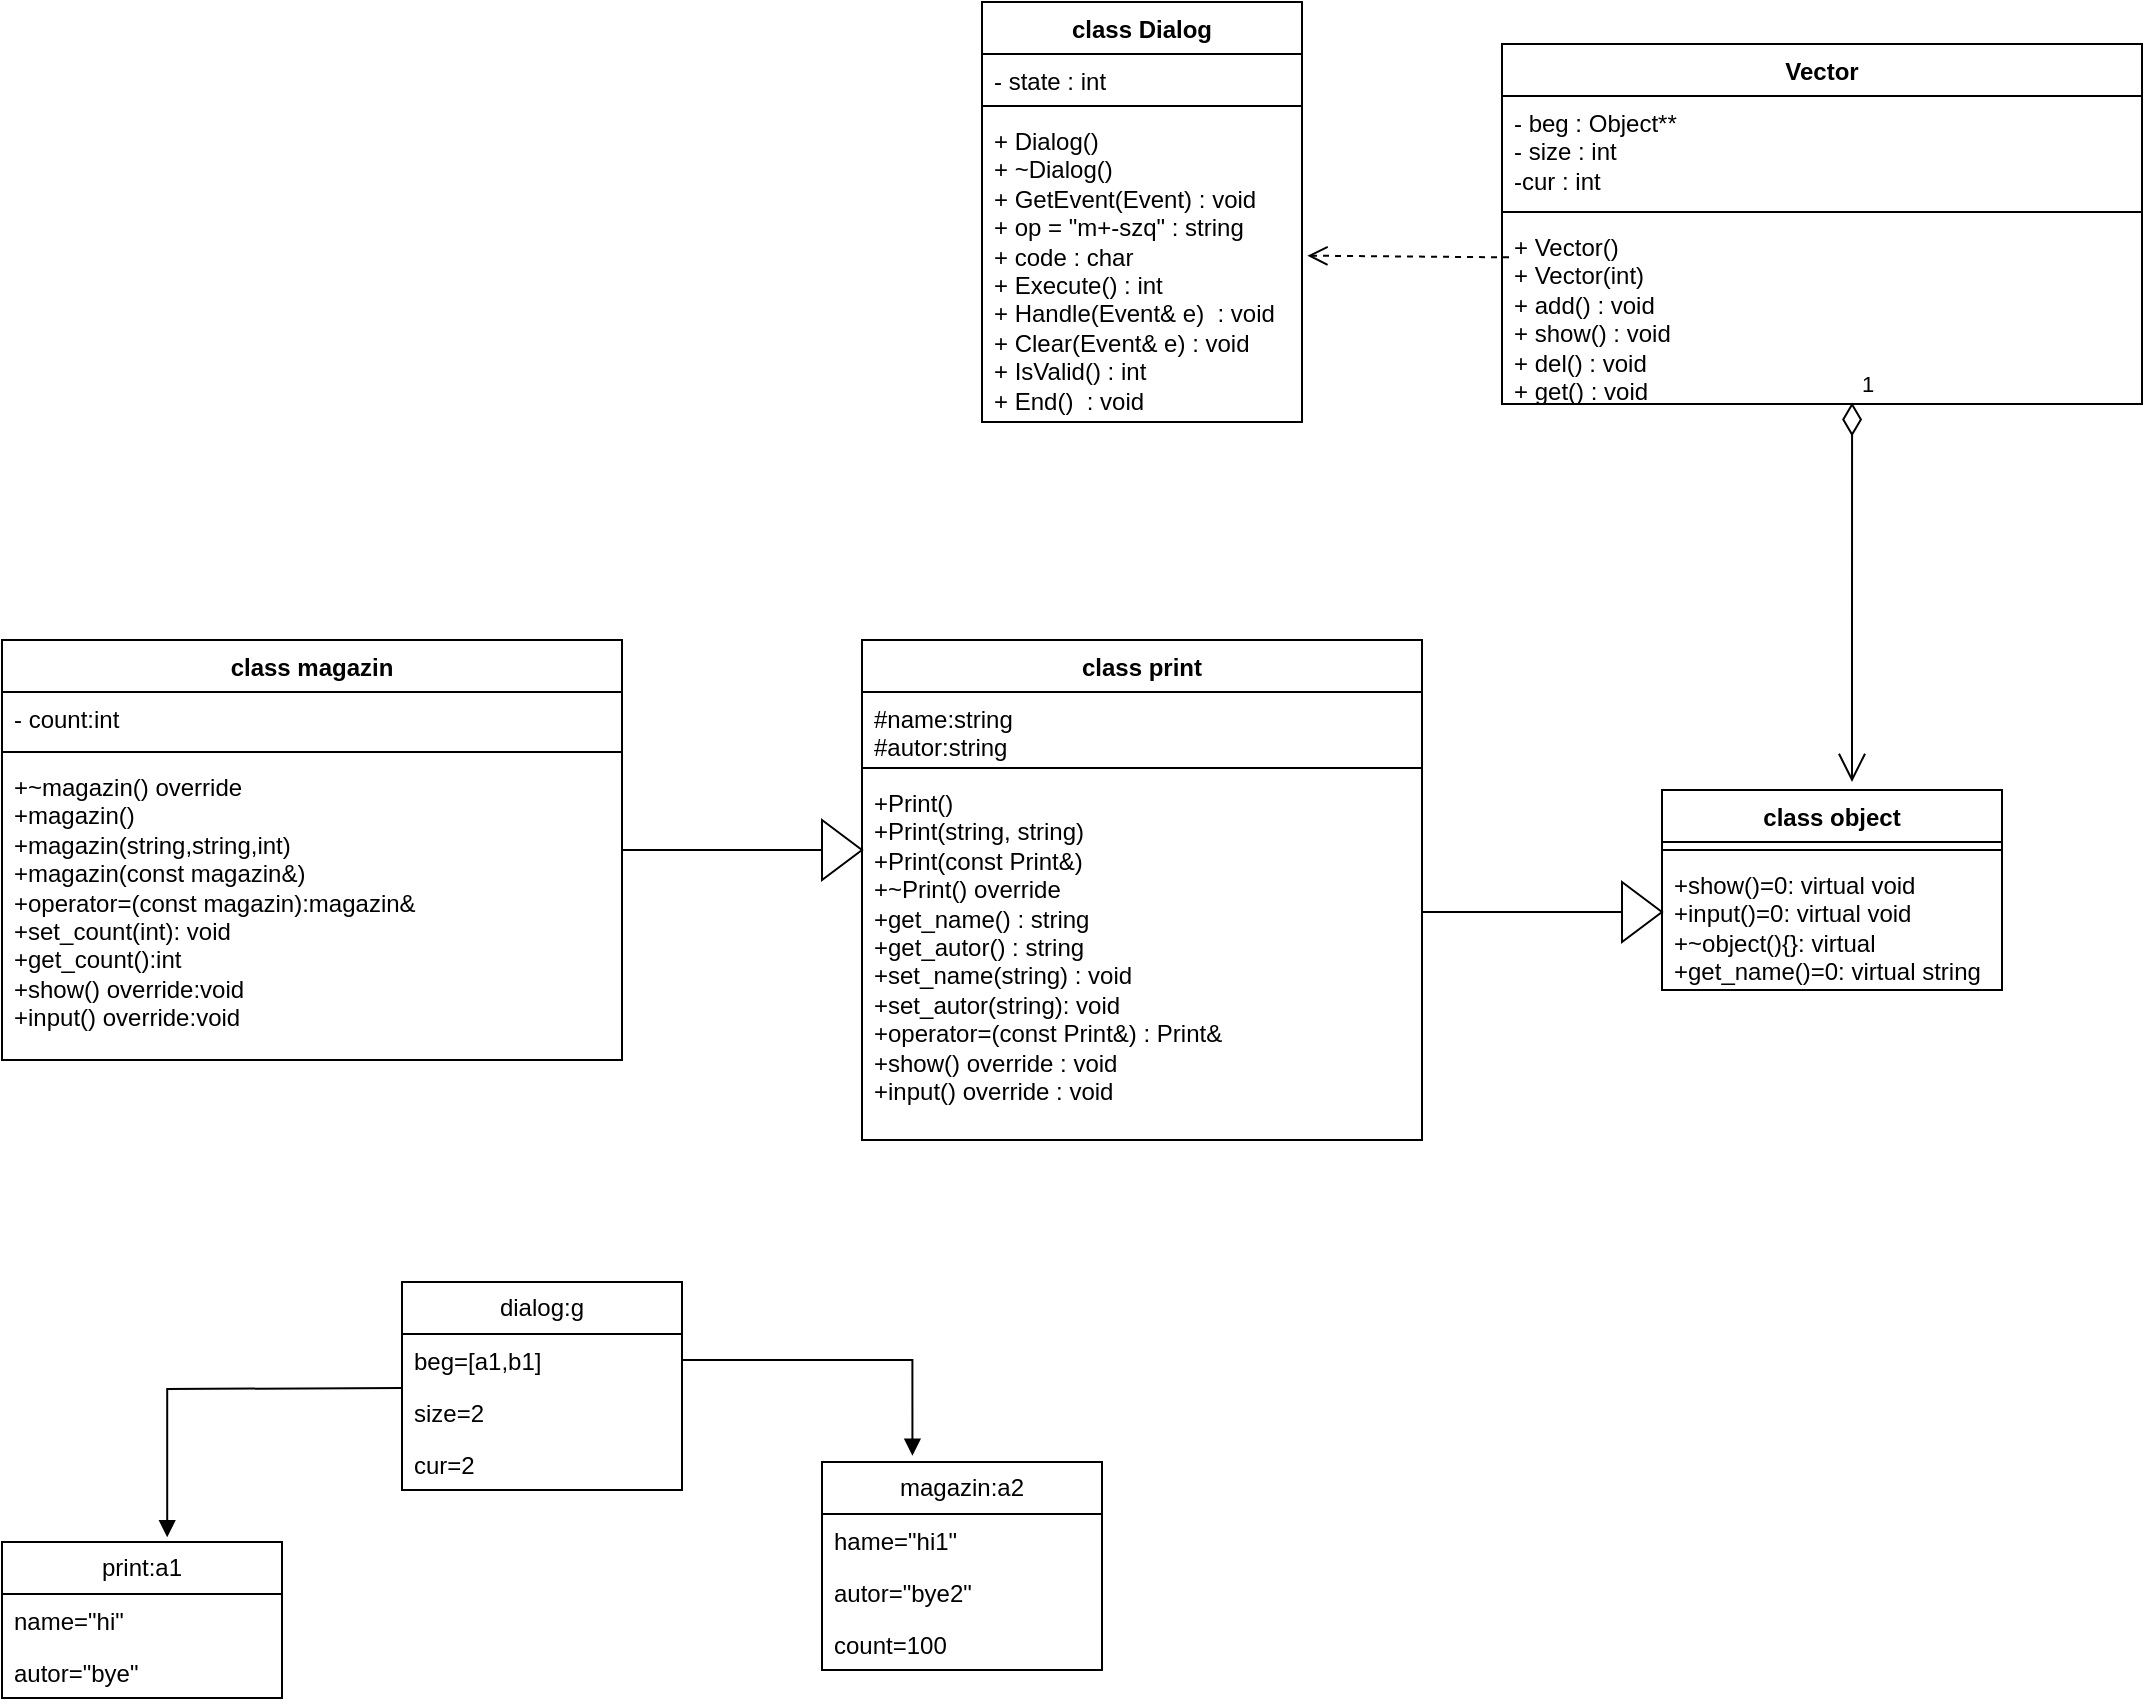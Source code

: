 <mxfile version="26.1.2">
  <diagram name="Страница — 1" id="ormI9fFXSgq93mdfC3Xt">
    <mxGraphModel dx="2324" dy="659" grid="1" gridSize="10" guides="1" tooltips="1" connect="1" arrows="1" fold="1" page="1" pageScale="1" pageWidth="1169" pageHeight="827" math="0" shadow="0">
      <root>
        <mxCell id="0" />
        <mxCell id="1" parent="0" />
        <mxCell id="wWXoVixJe7-ULyR4EybS-1" value="class object" style="swimlane;fontStyle=1;align=center;verticalAlign=top;childLayout=stackLayout;horizontal=1;startSize=26;horizontalStack=0;resizeParent=1;resizeParentMax=0;resizeLast=0;collapsible=1;marginBottom=0;whiteSpace=wrap;html=1;" parent="1" vertex="1">
          <mxGeometry x="240" y="414" width="170" height="100" as="geometry" />
        </mxCell>
        <mxCell id="wWXoVixJe7-ULyR4EybS-3" value="" style="line;strokeWidth=1;fillColor=none;align=left;verticalAlign=middle;spacingTop=-1;spacingLeft=3;spacingRight=3;rotatable=0;labelPosition=right;points=[];portConstraint=eastwest;strokeColor=inherit;" parent="wWXoVixJe7-ULyR4EybS-1" vertex="1">
          <mxGeometry y="26" width="170" height="8" as="geometry" />
        </mxCell>
        <mxCell id="wWXoVixJe7-ULyR4EybS-4" value="&lt;div&gt;+show()=0:&amp;nbsp;&lt;span style=&quot;background-color: transparent; color: light-dark(rgb(0, 0, 0), rgb(255, 255, 255));&quot;&gt;virtual void&lt;/span&gt;&lt;/div&gt;&lt;div&gt;&lt;span style=&quot;background-color: transparent; color: light-dark(rgb(0, 0, 0), rgb(255, 255, 255));&quot;&gt;+input()=0:&amp;nbsp;&lt;/span&gt;&lt;span style=&quot;background-color: transparent; color: light-dark(rgb(0, 0, 0), rgb(255, 255, 255));&quot;&gt;virtual void&lt;/span&gt;&lt;/div&gt;&lt;div&gt;&lt;span style=&quot;background-color: transparent; color: light-dark(rgb(0, 0, 0), rgb(255, 255, 255));&quot;&gt;+~object(){}:&amp;nbsp;&lt;/span&gt;&lt;span style=&quot;background-color: transparent; color: light-dark(rgb(0, 0, 0), rgb(255, 255, 255));&quot;&gt;virtual&lt;/span&gt;&lt;/div&gt;&lt;div&gt;&lt;span style=&quot;background-color: transparent; color: light-dark(rgb(0, 0, 0), rgb(255, 255, 255));&quot;&gt;+get_name()=0:&amp;nbsp;&lt;/span&gt;&lt;span style=&quot;background-color: transparent; color: light-dark(rgb(0, 0, 0), rgb(255, 255, 255));&quot;&gt;virtual string&lt;/span&gt;&lt;/div&gt;" style="text;strokeColor=none;fillColor=none;align=left;verticalAlign=top;spacingLeft=4;spacingRight=4;overflow=hidden;rotatable=0;points=[[0,0.5],[1,0.5]];portConstraint=eastwest;whiteSpace=wrap;html=1;" parent="wWXoVixJe7-ULyR4EybS-1" vertex="1">
          <mxGeometry y="34" width="170" height="66" as="geometry" />
        </mxCell>
        <mxCell id="wWXoVixJe7-ULyR4EybS-5" value="class print" style="swimlane;fontStyle=1;align=center;verticalAlign=top;childLayout=stackLayout;horizontal=1;startSize=26;horizontalStack=0;resizeParent=1;resizeParentMax=0;resizeLast=0;collapsible=1;marginBottom=0;whiteSpace=wrap;html=1;" parent="1" vertex="1">
          <mxGeometry x="-160" y="339" width="280" height="250" as="geometry">
            <mxRectangle x="-150" y="400" width="90" height="30" as="alternateBounds" />
          </mxGeometry>
        </mxCell>
        <mxCell id="wWXoVixJe7-ULyR4EybS-6" value="&lt;div&gt;#name:string&lt;/div&gt;&lt;div&gt;&lt;span style=&quot;background-color: transparent; color: light-dark(rgb(0, 0, 0), rgb(255, 255, 255));&quot;&gt;#autor:string&lt;/span&gt;&lt;/div&gt;" style="text;strokeColor=none;fillColor=none;align=left;verticalAlign=top;spacingLeft=4;spacingRight=4;overflow=hidden;rotatable=0;points=[[0,0.5],[1,0.5]];portConstraint=eastwest;whiteSpace=wrap;html=1;" parent="wWXoVixJe7-ULyR4EybS-5" vertex="1">
          <mxGeometry y="26" width="280" height="34" as="geometry" />
        </mxCell>
        <mxCell id="wWXoVixJe7-ULyR4EybS-7" value="" style="line;strokeWidth=1;fillColor=none;align=left;verticalAlign=middle;spacingTop=-1;spacingLeft=3;spacingRight=3;rotatable=0;labelPosition=right;points=[];portConstraint=eastwest;strokeColor=inherit;" parent="wWXoVixJe7-ULyR4EybS-5" vertex="1">
          <mxGeometry y="60" width="280" height="8" as="geometry" />
        </mxCell>
        <mxCell id="wWXoVixJe7-ULyR4EybS-8" value="&lt;div&gt;+Print()&amp;nbsp; &amp;nbsp; &amp;nbsp; &amp;nbsp; &amp;nbsp;&amp;nbsp;&lt;/div&gt;&lt;div&gt;&lt;span style=&quot;background-color: transparent; color: light-dark(rgb(0, 0, 0), rgb(255, 255, 255));&quot;&gt;+Print(string, string)&lt;/span&gt;&lt;/div&gt;&lt;div&gt;&lt;span style=&quot;background-color: transparent; color: light-dark(rgb(0, 0, 0), rgb(255, 255, 255));&quot;&gt;+Print(const Print&amp;amp;)&lt;/span&gt;&lt;/div&gt;&lt;div&gt;&lt;span style=&quot;background-color: transparent; color: light-dark(rgb(0, 0, 0), rgb(255, 255, 255));&quot;&gt;+~Print() override&lt;/span&gt;&lt;/div&gt;&lt;div&gt;&lt;span style=&quot;background-color: transparent; color: light-dark(rgb(0, 0, 0), rgb(255, 255, 255));&quot;&gt;+get_name() : string&lt;/span&gt;&lt;/div&gt;&lt;div&gt;&lt;span style=&quot;background-color: transparent; color: light-dark(rgb(0, 0, 0), rgb(255, 255, 255));&quot;&gt;+get_autor() : string&lt;/span&gt;&lt;/div&gt;&lt;div&gt;&lt;span style=&quot;background-color: transparent; color: light-dark(rgb(0, 0, 0), rgb(255, 255, 255));&quot;&gt;+set_name(string) : void&lt;/span&gt;&lt;/div&gt;&lt;div&gt;&lt;span style=&quot;background-color: transparent; color: light-dark(rgb(0, 0, 0), rgb(255, 255, 255));&quot;&gt;+set_autor(string): void&lt;/span&gt;&lt;/div&gt;&lt;div&gt;&lt;span style=&quot;background-color: transparent; color: light-dark(rgb(0, 0, 0), rgb(255, 255, 255));&quot;&gt;+operator=(const Print&amp;amp;) : Print&amp;amp;&lt;/span&gt;&lt;/div&gt;&lt;div&gt;&lt;span style=&quot;background-color: transparent; color: light-dark(rgb(0, 0, 0), rgb(255, 255, 255));&quot;&gt;+show() override : void&lt;/span&gt;&lt;/div&gt;&lt;div&gt;&lt;span style=&quot;background-color: transparent; color: light-dark(rgb(0, 0, 0), rgb(255, 255, 255));&quot;&gt;+input() override : void&lt;/span&gt;&lt;/div&gt;" style="text;strokeColor=none;fillColor=none;align=left;verticalAlign=top;spacingLeft=4;spacingRight=4;overflow=hidden;rotatable=0;points=[[0,0.5],[1,0.5]];portConstraint=eastwest;whiteSpace=wrap;html=1;" parent="wWXoVixJe7-ULyR4EybS-5" vertex="1">
          <mxGeometry y="68" width="280" height="182" as="geometry" />
        </mxCell>
        <mxCell id="wWXoVixJe7-ULyR4EybS-9" value="class magazin" style="swimlane;fontStyle=1;align=center;verticalAlign=top;childLayout=stackLayout;horizontal=1;startSize=26;horizontalStack=0;resizeParent=1;resizeParentMax=0;resizeLast=0;collapsible=1;marginBottom=0;whiteSpace=wrap;html=1;" parent="1" vertex="1">
          <mxGeometry x="-590" y="339" width="310" height="210" as="geometry" />
        </mxCell>
        <mxCell id="wWXoVixJe7-ULyR4EybS-10" value="- count:int" style="text;strokeColor=none;fillColor=none;align=left;verticalAlign=top;spacingLeft=4;spacingRight=4;overflow=hidden;rotatable=0;points=[[0,0.5],[1,0.5]];portConstraint=eastwest;whiteSpace=wrap;html=1;" parent="wWXoVixJe7-ULyR4EybS-9" vertex="1">
          <mxGeometry y="26" width="310" height="26" as="geometry" />
        </mxCell>
        <mxCell id="wWXoVixJe7-ULyR4EybS-11" value="" style="line;strokeWidth=1;fillColor=none;align=left;verticalAlign=middle;spacingTop=-1;spacingLeft=3;spacingRight=3;rotatable=0;labelPosition=right;points=[];portConstraint=eastwest;strokeColor=inherit;" parent="wWXoVixJe7-ULyR4EybS-9" vertex="1">
          <mxGeometry y="52" width="310" height="8" as="geometry" />
        </mxCell>
        <mxCell id="wWXoVixJe7-ULyR4EybS-12" value="&lt;div&gt;+~magazin() override&lt;/div&gt;&lt;div&gt;&lt;span style=&quot;background-color: transparent; color: light-dark(rgb(0, 0, 0), rgb(255, 255, 255));&quot;&gt;+magazin()&lt;/span&gt;&lt;/div&gt;&lt;div&gt;&lt;span style=&quot;background-color: transparent; color: light-dark(rgb(0, 0, 0), rgb(255, 255, 255));&quot;&gt;+magazin(string,string,int&lt;/span&gt;&lt;span style=&quot;background-color: transparent; color: light-dark(rgb(0, 0, 0), rgb(255, 255, 255));&quot;&gt;)&lt;/span&gt;&lt;/div&gt;&lt;div&gt;&lt;span style=&quot;background-color: transparent; color: light-dark(rgb(0, 0, 0), rgb(255, 255, 255));&quot;&gt;+magazin(const magazin&amp;amp;)&lt;/span&gt;&lt;/div&gt;&lt;div&gt;&lt;span style=&quot;background-color: transparent; color: light-dark(rgb(0, 0, 0), rgb(255, 255, 255));&quot;&gt;+operator=(const magazin):&lt;/span&gt;&lt;span style=&quot;background-color: transparent; color: light-dark(rgb(0, 0, 0), rgb(255, 255, 255));&quot;&gt;magazin&amp;amp;&lt;/span&gt;&lt;/div&gt;&lt;div&gt;&lt;span style=&quot;background-color: transparent; color: light-dark(rgb(0, 0, 0), rgb(255, 255, 255));&quot;&gt;+set_count(int):&amp;nbsp;&lt;/span&gt;&lt;span style=&quot;background-color: transparent; color: light-dark(rgb(0, 0, 0), rgb(255, 255, 255));&quot;&gt;void&lt;/span&gt;&lt;span style=&quot;background-color: transparent; color: light-dark(rgb(0, 0, 0), rgb(255, 255, 255));&quot;&gt;&amp;nbsp;&lt;/span&gt;&lt;/div&gt;&lt;div&gt;&lt;span style=&quot;background-color: transparent; color: light-dark(rgb(0, 0, 0), rgb(255, 255, 255));&quot;&gt;+get_count():&lt;/span&gt;&lt;span style=&quot;background-color: transparent; color: light-dark(rgb(0, 0, 0), rgb(255, 255, 255));&quot;&gt;int&lt;/span&gt;&lt;/div&gt;&lt;div&gt;&lt;span style=&quot;background-color: transparent; color: light-dark(rgb(0, 0, 0), rgb(255, 255, 255));&quot;&gt;+show() override:&lt;/span&gt;&lt;span style=&quot;background-color: transparent; color: light-dark(rgb(0, 0, 0), rgb(255, 255, 255));&quot;&gt;void&lt;/span&gt;&lt;/div&gt;&lt;div&gt;&lt;span style=&quot;background-color: transparent; color: light-dark(rgb(0, 0, 0), rgb(255, 255, 255));&quot;&gt;+input() override&lt;/span&gt;&lt;span style=&quot;background-color: transparent; color: light-dark(rgb(0, 0, 0), rgb(255, 255, 255));&quot;&gt;:&lt;/span&gt;&lt;span style=&quot;background-color: transparent; color: light-dark(rgb(0, 0, 0), rgb(255, 255, 255));&quot;&gt;void&lt;/span&gt;&lt;/div&gt;" style="text;strokeColor=none;fillColor=none;align=left;verticalAlign=top;spacingLeft=4;spacingRight=4;overflow=hidden;rotatable=0;points=[[0,0.5],[1,0.5]];portConstraint=eastwest;whiteSpace=wrap;html=1;" parent="wWXoVixJe7-ULyR4EybS-9" vertex="1">
          <mxGeometry y="60" width="310" height="150" as="geometry" />
        </mxCell>
        <mxCell id="wWXoVixJe7-ULyR4EybS-18" value="Vector" style="swimlane;fontStyle=1;align=center;verticalAlign=top;childLayout=stackLayout;horizontal=1;startSize=26;horizontalStack=0;resizeParent=1;resizeParentMax=0;resizeLast=0;collapsible=1;marginBottom=0;whiteSpace=wrap;html=1;" parent="1" vertex="1">
          <mxGeometry x="160" y="41" width="320" height="180" as="geometry">
            <mxRectangle x="850" y="330" width="80" height="30" as="alternateBounds" />
          </mxGeometry>
        </mxCell>
        <mxCell id="wWXoVixJe7-ULyR4EybS-19" value="-&amp;nbsp;beg :&amp;nbsp;Object**&amp;nbsp;&lt;div&gt;- size : int&lt;/div&gt;&lt;div&gt;-cur : int&lt;/div&gt;&lt;div&gt;&lt;br&gt;&lt;/div&gt;" style="text;strokeColor=none;fillColor=none;align=left;verticalAlign=top;spacingLeft=4;spacingRight=4;overflow=hidden;rotatable=0;points=[[0,0.5],[1,0.5]];portConstraint=eastwest;whiteSpace=wrap;html=1;" parent="wWXoVixJe7-ULyR4EybS-18" vertex="1">
          <mxGeometry y="26" width="320" height="54" as="geometry" />
        </mxCell>
        <mxCell id="wWXoVixJe7-ULyR4EybS-20" value="" style="line;strokeWidth=1;fillColor=none;align=left;verticalAlign=middle;spacingTop=-1;spacingLeft=3;spacingRight=3;rotatable=0;labelPosition=right;points=[];portConstraint=eastwest;strokeColor=inherit;" parent="wWXoVixJe7-ULyR4EybS-18" vertex="1">
          <mxGeometry y="80" width="320" height="8" as="geometry" />
        </mxCell>
        <mxCell id="wWXoVixJe7-ULyR4EybS-21" value="+ Vector()&lt;div&gt;+ Vector(int)&lt;/div&gt;&lt;div&gt;+ add() : void&lt;/div&gt;&lt;div&gt;+ show() : void&lt;/div&gt;&lt;div&gt;+ del() : void&lt;/div&gt;&lt;div&gt;+ get() : void&lt;/div&gt;" style="text;strokeColor=none;fillColor=none;align=left;verticalAlign=top;spacingLeft=4;spacingRight=4;overflow=hidden;rotatable=0;points=[[0,0.5],[1,0.5]];portConstraint=eastwest;whiteSpace=wrap;html=1;" parent="wWXoVixJe7-ULyR4EybS-18" vertex="1">
          <mxGeometry y="88" width="320" height="92" as="geometry" />
        </mxCell>
        <mxCell id="wWXoVixJe7-ULyR4EybS-22" value="class Dialog" style="swimlane;fontStyle=1;align=center;verticalAlign=top;childLayout=stackLayout;horizontal=1;startSize=26;horizontalStack=0;resizeParent=1;resizeParentMax=0;resizeLast=0;collapsible=1;marginBottom=0;whiteSpace=wrap;html=1;" parent="1" vertex="1">
          <mxGeometry x="-100" y="20" width="160" height="210" as="geometry" />
        </mxCell>
        <mxCell id="wWXoVixJe7-ULyR4EybS-23" value="- state : int" style="text;strokeColor=none;fillColor=none;align=left;verticalAlign=top;spacingLeft=4;spacingRight=4;overflow=hidden;rotatable=0;points=[[0,0.5],[1,0.5]];portConstraint=eastwest;whiteSpace=wrap;html=1;" parent="wWXoVixJe7-ULyR4EybS-22" vertex="1">
          <mxGeometry y="26" width="160" height="22" as="geometry" />
        </mxCell>
        <mxCell id="wWXoVixJe7-ULyR4EybS-24" value="" style="line;strokeWidth=1;fillColor=none;align=left;verticalAlign=middle;spacingTop=-1;spacingLeft=3;spacingRight=3;rotatable=0;labelPosition=right;points=[];portConstraint=eastwest;strokeColor=inherit;" parent="wWXoVixJe7-ULyR4EybS-22" vertex="1">
          <mxGeometry y="48" width="160" height="8" as="geometry" />
        </mxCell>
        <mxCell id="wWXoVixJe7-ULyR4EybS-25" value="+ Dialog()&lt;div&gt;+ ~Dialog()&lt;/div&gt;&lt;div&gt;+ GetEvent(Event) :&amp;nbsp;&lt;span style=&quot;background-color: transparent; color: light-dark(rgb(0, 0, 0), rgb(255, 255, 255));&quot;&gt;void&lt;/span&gt;&lt;/div&gt;&lt;div&gt;&lt;div&gt;+ op = &quot;m+-szq&quot; : string&lt;/div&gt;&lt;div&gt;&lt;span style=&quot;background-color: transparent; color: light-dark(rgb(0, 0, 0), rgb(255, 255, 255));&quot;&gt;+ code :&amp;nbsp;&lt;/span&gt;&lt;span style=&quot;background-color: transparent; color: light-dark(rgb(0, 0, 0), rgb(255, 255, 255));&quot;&gt;char&lt;/span&gt;&lt;/div&gt;&lt;/div&gt;&lt;div&gt;&lt;span style=&quot;background-color: transparent;&quot;&gt;+ Execute() :&amp;nbsp;&lt;/span&gt;&lt;span style=&quot;background-color: transparent; color: light-dark(rgb(0, 0, 0), rgb(255, 255, 255));&quot;&gt;int&lt;/span&gt;&lt;/div&gt;&lt;div&gt;&lt;span style=&quot;background-color: transparent;&quot;&gt;+ Handle(Event&amp;amp; e)&amp;nbsp;&lt;/span&gt;&lt;span style=&quot;background-color: transparent; color: light-dark(rgb(0, 0, 0), rgb(255, 255, 255));&quot;&gt;&amp;nbsp;&lt;/span&gt;&lt;span style=&quot;background-color: transparent; color: light-dark(rgb(0, 0, 0), rgb(255, 255, 255));&quot;&gt;:&amp;nbsp;&lt;/span&gt;&lt;span style=&quot;background-color: transparent; color: light-dark(rgb(0, 0, 0), rgb(255, 255, 255));&quot;&gt;void&lt;/span&gt;&lt;/div&gt;&lt;div&gt;&lt;span style=&quot;background-color: transparent;&quot;&gt;+ Clear(Event&amp;amp; e)&lt;/span&gt;&lt;span style=&quot;background-color: transparent; color: light-dark(rgb(0, 0, 0), rgb(255, 255, 255));&quot;&gt;&amp;nbsp;&lt;/span&gt;&lt;span style=&quot;background-color: transparent; color: light-dark(rgb(0, 0, 0), rgb(255, 255, 255));&quot;&gt;:&amp;nbsp;&lt;/span&gt;&lt;span style=&quot;background-color: transparent; color: light-dark(rgb(0, 0, 0), rgb(255, 255, 255));&quot;&gt;void&lt;/span&gt;&lt;/div&gt;&lt;div&gt;&lt;span style=&quot;background-color: transparent;&quot;&gt;+ IsValid()&lt;/span&gt;&lt;span style=&quot;background-color: transparent; color: light-dark(rgb(0, 0, 0), rgb(255, 255, 255));&quot;&gt;&amp;nbsp;:&amp;nbsp;&lt;/span&gt;&lt;span style=&quot;background-color: transparent; color: light-dark(rgb(0, 0, 0), rgb(255, 255, 255));&quot;&gt;int&lt;/span&gt;&lt;/div&gt;&lt;div&gt;&lt;span style=&quot;background-color: transparent;&quot;&gt;+ End()&amp;nbsp;&lt;/span&gt;&lt;span style=&quot;background-color: transparent; color: light-dark(rgb(0, 0, 0), rgb(255, 255, 255));&quot;&gt;&amp;nbsp;&lt;/span&gt;&lt;span style=&quot;background-color: transparent; color: light-dark(rgb(0, 0, 0), rgb(255, 255, 255));&quot;&gt;:&amp;nbsp;&lt;/span&gt;&lt;span style=&quot;background-color: transparent; color: light-dark(rgb(0, 0, 0), rgb(255, 255, 255));&quot;&gt;void&lt;/span&gt;&lt;/div&gt;" style="text;strokeColor=none;fillColor=none;align=left;verticalAlign=top;spacingLeft=4;spacingRight=4;overflow=hidden;rotatable=0;points=[[0,0.5],[1,0.5]];portConstraint=eastwest;whiteSpace=wrap;html=1;" parent="wWXoVixJe7-ULyR4EybS-22" vertex="1">
          <mxGeometry y="56" width="160" height="154" as="geometry" />
        </mxCell>
        <mxCell id="wWXoVixJe7-ULyR4EybS-28" value="" style="triangle;whiteSpace=wrap;html=1;direction=east;" parent="1" vertex="1">
          <mxGeometry x="220" y="460" width="20" height="30" as="geometry" />
        </mxCell>
        <mxCell id="wWXoVixJe7-ULyR4EybS-29" value="" style="endArrow=none;html=1;rounded=0;entryX=0;entryY=0.5;entryDx=0;entryDy=0;" parent="1" target="wWXoVixJe7-ULyR4EybS-28" edge="1">
          <mxGeometry width="50" height="50" relative="1" as="geometry">
            <mxPoint x="120" y="475" as="sourcePoint" />
            <mxPoint x="220" y="436" as="targetPoint" />
          </mxGeometry>
        </mxCell>
        <mxCell id="wWXoVixJe7-ULyR4EybS-30" value="" style="triangle;whiteSpace=wrap;html=1;direction=east;" parent="1" vertex="1">
          <mxGeometry x="-180" y="429" width="20" height="30" as="geometry" />
        </mxCell>
        <mxCell id="wWXoVixJe7-ULyR4EybS-31" value="" style="endArrow=none;html=1;rounded=0;entryX=0;entryY=0.5;entryDx=0;entryDy=0;" parent="1" target="wWXoVixJe7-ULyR4EybS-30" edge="1">
          <mxGeometry width="50" height="50" relative="1" as="geometry">
            <mxPoint x="-280" y="444" as="sourcePoint" />
            <mxPoint x="-180" y="405" as="targetPoint" />
          </mxGeometry>
        </mxCell>
        <mxCell id="wWXoVixJe7-ULyR4EybS-34" value="1" style="endArrow=open;html=1;endSize=12;startArrow=diamondThin;startSize=14;startFill=0;edgeStyle=orthogonalEdgeStyle;align=left;verticalAlign=bottom;rounded=0;exitX=0.547;exitY=0.992;exitDx=0;exitDy=0;exitPerimeter=0;" parent="1" source="wWXoVixJe7-ULyR4EybS-21" edge="1">
          <mxGeometry x="-1" y="3" relative="1" as="geometry">
            <mxPoint x="-90" y="270" as="sourcePoint" />
            <mxPoint x="335" y="410" as="targetPoint" />
            <Array as="points">
              <mxPoint x="335" y="340" />
              <mxPoint x="335" y="340" />
            </Array>
          </mxGeometry>
        </mxCell>
        <mxCell id="2vrBNEWaGbL8FRrdSDfw-1" value="" style="html=1;verticalAlign=bottom;endArrow=open;dashed=1;endSize=8;curved=0;rounded=0;exitX=0.011;exitY=0.203;exitDx=0;exitDy=0;exitPerimeter=0;entryX=1.017;entryY=0.46;entryDx=0;entryDy=0;entryPerimeter=0;" parent="1" source="wWXoVixJe7-ULyR4EybS-21" target="wWXoVixJe7-ULyR4EybS-25" edge="1">
          <mxGeometry relative="1" as="geometry">
            <mxPoint x="110" y="270" as="sourcePoint" />
            <mxPoint x="70" y="150" as="targetPoint" />
          </mxGeometry>
        </mxCell>
        <mxCell id="h1u5qJvUUAdGGPC_B2NS-1" value="dialog:g" style="swimlane;fontStyle=0;childLayout=stackLayout;horizontal=1;startSize=26;fillColor=none;horizontalStack=0;resizeParent=1;resizeParentMax=0;resizeLast=0;collapsible=1;marginBottom=0;whiteSpace=wrap;html=1;" vertex="1" parent="1">
          <mxGeometry x="-390" y="660" width="140" height="104" as="geometry" />
        </mxCell>
        <mxCell id="h1u5qJvUUAdGGPC_B2NS-2" value="beg=[a1,b1]" style="text;strokeColor=none;fillColor=none;align=left;verticalAlign=top;spacingLeft=4;spacingRight=4;overflow=hidden;rotatable=0;points=[[0,0.5],[1,0.5]];portConstraint=eastwest;whiteSpace=wrap;html=1;" vertex="1" parent="h1u5qJvUUAdGGPC_B2NS-1">
          <mxGeometry y="26" width="140" height="26" as="geometry" />
        </mxCell>
        <mxCell id="h1u5qJvUUAdGGPC_B2NS-22" value="" style="endArrow=block;endFill=1;html=1;edgeStyle=orthogonalEdgeStyle;align=left;verticalAlign=top;rounded=0;exitX=1;exitY=0.5;exitDx=0;exitDy=0;entryX=0.59;entryY=-0.03;entryDx=0;entryDy=0;entryPerimeter=0;" edge="1" parent="h1u5qJvUUAdGGPC_B2NS-1" target="h1u5qJvUUAdGGPC_B2NS-9">
          <mxGeometry x="-1" relative="1" as="geometry">
            <mxPoint y="53" as="sourcePoint" />
            <mxPoint x="70" y="104" as="targetPoint" />
          </mxGeometry>
        </mxCell>
        <mxCell id="h1u5qJvUUAdGGPC_B2NS-3" value="size=2" style="text;strokeColor=none;fillColor=none;align=left;verticalAlign=top;spacingLeft=4;spacingRight=4;overflow=hidden;rotatable=0;points=[[0,0.5],[1,0.5]];portConstraint=eastwest;whiteSpace=wrap;html=1;" vertex="1" parent="h1u5qJvUUAdGGPC_B2NS-1">
          <mxGeometry y="52" width="140" height="26" as="geometry" />
        </mxCell>
        <mxCell id="h1u5qJvUUAdGGPC_B2NS-4" value="cur=2" style="text;strokeColor=none;fillColor=none;align=left;verticalAlign=top;spacingLeft=4;spacingRight=4;overflow=hidden;rotatable=0;points=[[0,0.5],[1,0.5]];portConstraint=eastwest;whiteSpace=wrap;html=1;" vertex="1" parent="h1u5qJvUUAdGGPC_B2NS-1">
          <mxGeometry y="78" width="140" height="26" as="geometry" />
        </mxCell>
        <mxCell id="h1u5qJvUUAdGGPC_B2NS-5" value="magazin:a2" style="swimlane;fontStyle=0;childLayout=stackLayout;horizontal=1;startSize=26;fillColor=none;horizontalStack=0;resizeParent=1;resizeParentMax=0;resizeLast=0;collapsible=1;marginBottom=0;whiteSpace=wrap;html=1;" vertex="1" parent="1">
          <mxGeometry x="-180" y="750" width="140" height="104" as="geometry" />
        </mxCell>
        <mxCell id="h1u5qJvUUAdGGPC_B2NS-6" value="hame=&quot;hi1&quot;" style="text;strokeColor=none;fillColor=none;align=left;verticalAlign=top;spacingLeft=4;spacingRight=4;overflow=hidden;rotatable=0;points=[[0,0.5],[1,0.5]];portConstraint=eastwest;whiteSpace=wrap;html=1;" vertex="1" parent="h1u5qJvUUAdGGPC_B2NS-5">
          <mxGeometry y="26" width="140" height="26" as="geometry" />
        </mxCell>
        <mxCell id="h1u5qJvUUAdGGPC_B2NS-7" value="autor=&quot;bye2&quot;" style="text;strokeColor=none;fillColor=none;align=left;verticalAlign=top;spacingLeft=4;spacingRight=4;overflow=hidden;rotatable=0;points=[[0,0.5],[1,0.5]];portConstraint=eastwest;whiteSpace=wrap;html=1;" vertex="1" parent="h1u5qJvUUAdGGPC_B2NS-5">
          <mxGeometry y="52" width="140" height="26" as="geometry" />
        </mxCell>
        <mxCell id="h1u5qJvUUAdGGPC_B2NS-8" value="count=100" style="text;strokeColor=none;fillColor=none;align=left;verticalAlign=top;spacingLeft=4;spacingRight=4;overflow=hidden;rotatable=0;points=[[0,0.5],[1,0.5]];portConstraint=eastwest;whiteSpace=wrap;html=1;" vertex="1" parent="h1u5qJvUUAdGGPC_B2NS-5">
          <mxGeometry y="78" width="140" height="26" as="geometry" />
        </mxCell>
        <mxCell id="h1u5qJvUUAdGGPC_B2NS-9" value="print:a1" style="swimlane;fontStyle=0;childLayout=stackLayout;horizontal=1;startSize=26;fillColor=none;horizontalStack=0;resizeParent=1;resizeParentMax=0;resizeLast=0;collapsible=1;marginBottom=0;whiteSpace=wrap;html=1;" vertex="1" parent="1">
          <mxGeometry x="-590" y="790" width="140" height="78" as="geometry" />
        </mxCell>
        <mxCell id="h1u5qJvUUAdGGPC_B2NS-10" value="name=&quot;hi&quot;" style="text;strokeColor=none;fillColor=none;align=left;verticalAlign=top;spacingLeft=4;spacingRight=4;overflow=hidden;rotatable=0;points=[[0,0.5],[1,0.5]];portConstraint=eastwest;whiteSpace=wrap;html=1;" vertex="1" parent="h1u5qJvUUAdGGPC_B2NS-9">
          <mxGeometry y="26" width="140" height="26" as="geometry" />
        </mxCell>
        <mxCell id="h1u5qJvUUAdGGPC_B2NS-11" value="autor=&quot;bye&quot;" style="text;strokeColor=none;fillColor=none;align=left;verticalAlign=top;spacingLeft=4;spacingRight=4;overflow=hidden;rotatable=0;points=[[0,0.5],[1,0.5]];portConstraint=eastwest;whiteSpace=wrap;html=1;" vertex="1" parent="h1u5qJvUUAdGGPC_B2NS-9">
          <mxGeometry y="52" width="140" height="26" as="geometry" />
        </mxCell>
        <mxCell id="h1u5qJvUUAdGGPC_B2NS-19" value="" style="endArrow=block;endFill=1;html=1;edgeStyle=orthogonalEdgeStyle;align=left;verticalAlign=top;rounded=0;exitX=1;exitY=0.5;exitDx=0;exitDy=0;entryX=0.323;entryY=-0.03;entryDx=0;entryDy=0;entryPerimeter=0;" edge="1" parent="1" source="h1u5qJvUUAdGGPC_B2NS-2" target="h1u5qJvUUAdGGPC_B2NS-5">
          <mxGeometry x="-1" relative="1" as="geometry">
            <mxPoint x="-230" y="690" as="sourcePoint" />
            <mxPoint x="-70" y="690" as="targetPoint" />
          </mxGeometry>
        </mxCell>
      </root>
    </mxGraphModel>
  </diagram>
</mxfile>
